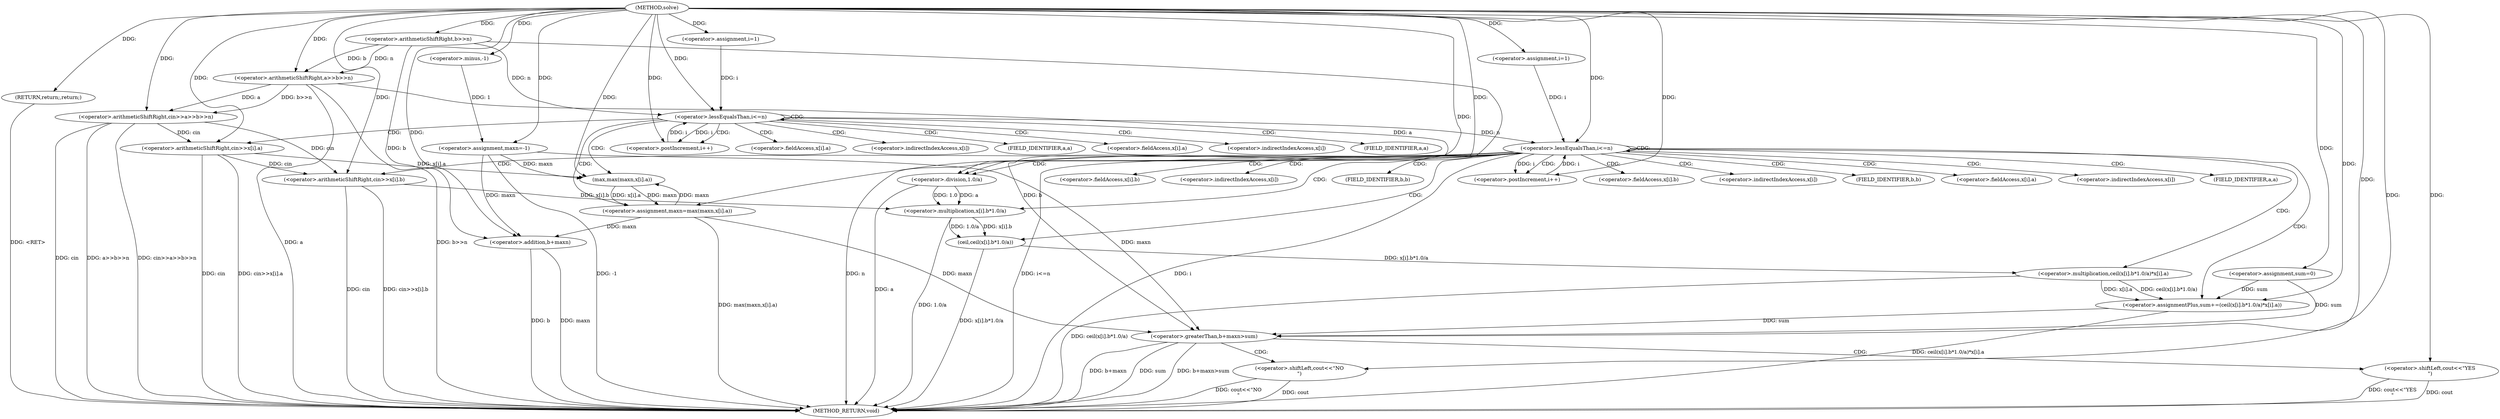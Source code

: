 digraph "solve" {  
"1000105" [label = "(METHOD,solve)" ]
"1000198" [label = "(METHOD_RETURN,void)" ]
"1000107" [label = "(<operator>.arithmeticShiftRight,cin>>a>>b>>n)" ]
"1000114" [label = "(<operator>.assignment,maxn=-1)" ]
"1000118" [label = "(<operator>.assignment,sum=0)" ]
"1000197" [label = "(RETURN,return;,return;)" ]
"1000123" [label = "(<operator>.assignment,i=1)" ]
"1000126" [label = "(<operator>.lessEqualsThan,i<=n)" ]
"1000129" [label = "(<operator>.postIncrement,i++)" ]
"1000150" [label = "(<operator>.assignment,i=1)" ]
"1000153" [label = "(<operator>.lessEqualsThan,i<=n)" ]
"1000156" [label = "(<operator>.postIncrement,i++)" ]
"1000185" [label = "(<operator>.greaterThan,b+maxn>sum)" ]
"1000190" [label = "(<operator>.shiftLeft,cout<<\"YES\n\")" ]
"1000109" [label = "(<operator>.arithmeticShiftRight,a>>b>>n)" ]
"1000116" [label = "(<operator>.minus,-1)" ]
"1000132" [label = "(<operator>.arithmeticShiftRight,cin>>x[i].a)" ]
"1000139" [label = "(<operator>.assignment,maxn=max(maxn,x[i].a))" ]
"1000159" [label = "(<operator>.arithmeticShiftRight,cin>>x[i].b)" ]
"1000166" [label = "(<operator>.assignmentPlus,sum+=(ceil(x[i].b*1.0/a)*x[i].a))" ]
"1000194" [label = "(<operator>.shiftLeft,cout<<\"NO\n\")" ]
"1000111" [label = "(<operator>.arithmeticShiftRight,b>>n)" ]
"1000186" [label = "(<operator>.addition,b+maxn)" ]
"1000141" [label = "(max,max(maxn,x[i].a))" ]
"1000168" [label = "(<operator>.multiplication,ceil(x[i].b*1.0/a)*x[i].a)" ]
"1000169" [label = "(ceil,ceil(x[i].b*1.0/a))" ]
"1000170" [label = "(<operator>.multiplication,x[i].b*1.0/a)" ]
"1000176" [label = "(<operator>.division,1.0/a)" ]
"1000134" [label = "(<operator>.fieldAccess,x[i].a)" ]
"1000161" [label = "(<operator>.fieldAccess,x[i].b)" ]
"1000135" [label = "(<operator>.indirectIndexAccess,x[i])" ]
"1000138" [label = "(FIELD_IDENTIFIER,a,a)" ]
"1000143" [label = "(<operator>.fieldAccess,x[i].a)" ]
"1000162" [label = "(<operator>.indirectIndexAccess,x[i])" ]
"1000165" [label = "(FIELD_IDENTIFIER,b,b)" ]
"1000179" [label = "(<operator>.fieldAccess,x[i].a)" ]
"1000144" [label = "(<operator>.indirectIndexAccess,x[i])" ]
"1000147" [label = "(FIELD_IDENTIFIER,a,a)" ]
"1000180" [label = "(<operator>.indirectIndexAccess,x[i])" ]
"1000183" [label = "(FIELD_IDENTIFIER,a,a)" ]
"1000171" [label = "(<operator>.fieldAccess,x[i].b)" ]
"1000172" [label = "(<operator>.indirectIndexAccess,x[i])" ]
"1000175" [label = "(FIELD_IDENTIFIER,b,b)" ]
  "1000197" -> "1000198"  [ label = "DDG: <RET>"] 
  "1000107" -> "1000198"  [ label = "DDG: cin"] 
  "1000109" -> "1000198"  [ label = "DDG: a"] 
  "1000109" -> "1000198"  [ label = "DDG: b>>n"] 
  "1000107" -> "1000198"  [ label = "DDG: a>>b>>n"] 
  "1000107" -> "1000198"  [ label = "DDG: cin>>a>>b>>n"] 
  "1000114" -> "1000198"  [ label = "DDG: -1"] 
  "1000153" -> "1000198"  [ label = "DDG: i"] 
  "1000153" -> "1000198"  [ label = "DDG: n"] 
  "1000153" -> "1000198"  [ label = "DDG: i<=n"] 
  "1000186" -> "1000198"  [ label = "DDG: b"] 
  "1000186" -> "1000198"  [ label = "DDG: maxn"] 
  "1000185" -> "1000198"  [ label = "DDG: b+maxn"] 
  "1000185" -> "1000198"  [ label = "DDG: sum"] 
  "1000185" -> "1000198"  [ label = "DDG: b+maxn>sum"] 
  "1000194" -> "1000198"  [ label = "DDG: cout"] 
  "1000194" -> "1000198"  [ label = "DDG: cout<<\"NO\n\""] 
  "1000190" -> "1000198"  [ label = "DDG: cout"] 
  "1000190" -> "1000198"  [ label = "DDG: cout<<\"YES\n\""] 
  "1000159" -> "1000198"  [ label = "DDG: cin"] 
  "1000159" -> "1000198"  [ label = "DDG: cin>>x[i].b"] 
  "1000176" -> "1000198"  [ label = "DDG: a"] 
  "1000170" -> "1000198"  [ label = "DDG: 1.0/a"] 
  "1000169" -> "1000198"  [ label = "DDG: x[i].b*1.0/a"] 
  "1000168" -> "1000198"  [ label = "DDG: ceil(x[i].b*1.0/a)"] 
  "1000166" -> "1000198"  [ label = "DDG: ceil(x[i].b*1.0/a)*x[i].a"] 
  "1000132" -> "1000198"  [ label = "DDG: cin"] 
  "1000132" -> "1000198"  [ label = "DDG: cin>>x[i].a"] 
  "1000139" -> "1000198"  [ label = "DDG: max(maxn,x[i].a)"] 
  "1000116" -> "1000114"  [ label = "DDG: 1"] 
  "1000105" -> "1000118"  [ label = "DDG: "] 
  "1000105" -> "1000197"  [ label = "DDG: "] 
  "1000105" -> "1000107"  [ label = "DDG: "] 
  "1000109" -> "1000107"  [ label = "DDG: a"] 
  "1000109" -> "1000107"  [ label = "DDG: b>>n"] 
  "1000105" -> "1000114"  [ label = "DDG: "] 
  "1000105" -> "1000123"  [ label = "DDG: "] 
  "1000105" -> "1000150"  [ label = "DDG: "] 
  "1000105" -> "1000109"  [ label = "DDG: "] 
  "1000111" -> "1000109"  [ label = "DDG: b"] 
  "1000111" -> "1000109"  [ label = "DDG: n"] 
  "1000105" -> "1000116"  [ label = "DDG: "] 
  "1000123" -> "1000126"  [ label = "DDG: i"] 
  "1000129" -> "1000126"  [ label = "DDG: i"] 
  "1000105" -> "1000126"  [ label = "DDG: "] 
  "1000111" -> "1000126"  [ label = "DDG: n"] 
  "1000126" -> "1000129"  [ label = "DDG: i"] 
  "1000105" -> "1000129"  [ label = "DDG: "] 
  "1000141" -> "1000139"  [ label = "DDG: maxn"] 
  "1000141" -> "1000139"  [ label = "DDG: x[i].a"] 
  "1000150" -> "1000153"  [ label = "DDG: i"] 
  "1000156" -> "1000153"  [ label = "DDG: i"] 
  "1000105" -> "1000153"  [ label = "DDG: "] 
  "1000126" -> "1000153"  [ label = "DDG: n"] 
  "1000153" -> "1000156"  [ label = "DDG: i"] 
  "1000105" -> "1000156"  [ label = "DDG: "] 
  "1000168" -> "1000166"  [ label = "DDG: x[i].a"] 
  "1000168" -> "1000166"  [ label = "DDG: ceil(x[i].b*1.0/a)"] 
  "1000114" -> "1000185"  [ label = "DDG: maxn"] 
  "1000139" -> "1000185"  [ label = "DDG: maxn"] 
  "1000105" -> "1000185"  [ label = "DDG: "] 
  "1000111" -> "1000185"  [ label = "DDG: b"] 
  "1000118" -> "1000185"  [ label = "DDG: sum"] 
  "1000166" -> "1000185"  [ label = "DDG: sum"] 
  "1000105" -> "1000190"  [ label = "DDG: "] 
  "1000105" -> "1000111"  [ label = "DDG: "] 
  "1000107" -> "1000132"  [ label = "DDG: cin"] 
  "1000105" -> "1000132"  [ label = "DDG: "] 
  "1000105" -> "1000139"  [ label = "DDG: "] 
  "1000107" -> "1000159"  [ label = "DDG: cin"] 
  "1000132" -> "1000159"  [ label = "DDG: cin"] 
  "1000105" -> "1000159"  [ label = "DDG: "] 
  "1000118" -> "1000166"  [ label = "DDG: sum"] 
  "1000105" -> "1000166"  [ label = "DDG: "] 
  "1000111" -> "1000186"  [ label = "DDG: b"] 
  "1000105" -> "1000186"  [ label = "DDG: "] 
  "1000114" -> "1000186"  [ label = "DDG: maxn"] 
  "1000139" -> "1000186"  [ label = "DDG: maxn"] 
  "1000105" -> "1000194"  [ label = "DDG: "] 
  "1000114" -> "1000141"  [ label = "DDG: maxn"] 
  "1000139" -> "1000141"  [ label = "DDG: maxn"] 
  "1000105" -> "1000141"  [ label = "DDG: "] 
  "1000132" -> "1000141"  [ label = "DDG: x[i].a"] 
  "1000169" -> "1000168"  [ label = "DDG: x[i].b*1.0/a"] 
  "1000170" -> "1000169"  [ label = "DDG: x[i].b"] 
  "1000170" -> "1000169"  [ label = "DDG: 1.0/a"] 
  "1000159" -> "1000170"  [ label = "DDG: x[i].b"] 
  "1000176" -> "1000170"  [ label = "DDG: a"] 
  "1000176" -> "1000170"  [ label = "DDG: 1.0"] 
  "1000105" -> "1000176"  [ label = "DDG: "] 
  "1000109" -> "1000176"  [ label = "DDG: a"] 
  "1000126" -> "1000141"  [ label = "CDG: "] 
  "1000126" -> "1000139"  [ label = "CDG: "] 
  "1000126" -> "1000135"  [ label = "CDG: "] 
  "1000126" -> "1000144"  [ label = "CDG: "] 
  "1000126" -> "1000143"  [ label = "CDG: "] 
  "1000126" -> "1000126"  [ label = "CDG: "] 
  "1000126" -> "1000132"  [ label = "CDG: "] 
  "1000126" -> "1000129"  [ label = "CDG: "] 
  "1000126" -> "1000147"  [ label = "CDG: "] 
  "1000126" -> "1000138"  [ label = "CDG: "] 
  "1000126" -> "1000134"  [ label = "CDG: "] 
  "1000153" -> "1000153"  [ label = "CDG: "] 
  "1000153" -> "1000156"  [ label = "CDG: "] 
  "1000153" -> "1000161"  [ label = "CDG: "] 
  "1000153" -> "1000166"  [ label = "CDG: "] 
  "1000153" -> "1000180"  [ label = "CDG: "] 
  "1000153" -> "1000183"  [ label = "CDG: "] 
  "1000153" -> "1000165"  [ label = "CDG: "] 
  "1000153" -> "1000172"  [ label = "CDG: "] 
  "1000153" -> "1000169"  [ label = "CDG: "] 
  "1000153" -> "1000168"  [ label = "CDG: "] 
  "1000153" -> "1000159"  [ label = "CDG: "] 
  "1000153" -> "1000175"  [ label = "CDG: "] 
  "1000153" -> "1000170"  [ label = "CDG: "] 
  "1000153" -> "1000171"  [ label = "CDG: "] 
  "1000153" -> "1000179"  [ label = "CDG: "] 
  "1000153" -> "1000176"  [ label = "CDG: "] 
  "1000153" -> "1000162"  [ label = "CDG: "] 
  "1000185" -> "1000190"  [ label = "CDG: "] 
  "1000185" -> "1000194"  [ label = "CDG: "] 
}
